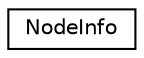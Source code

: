 digraph G
{
  edge [fontname="Helvetica",fontsize="10",labelfontname="Helvetica",labelfontsize="10"];
  node [fontname="Helvetica",fontsize="10",shape=record];
  rankdir=LR;
  Node1 [label="NodeInfo",height=0.2,width=0.4,color="black", fillcolor="white", style="filled",URL="$d7/d55/structNodeInfo.html"];
}
